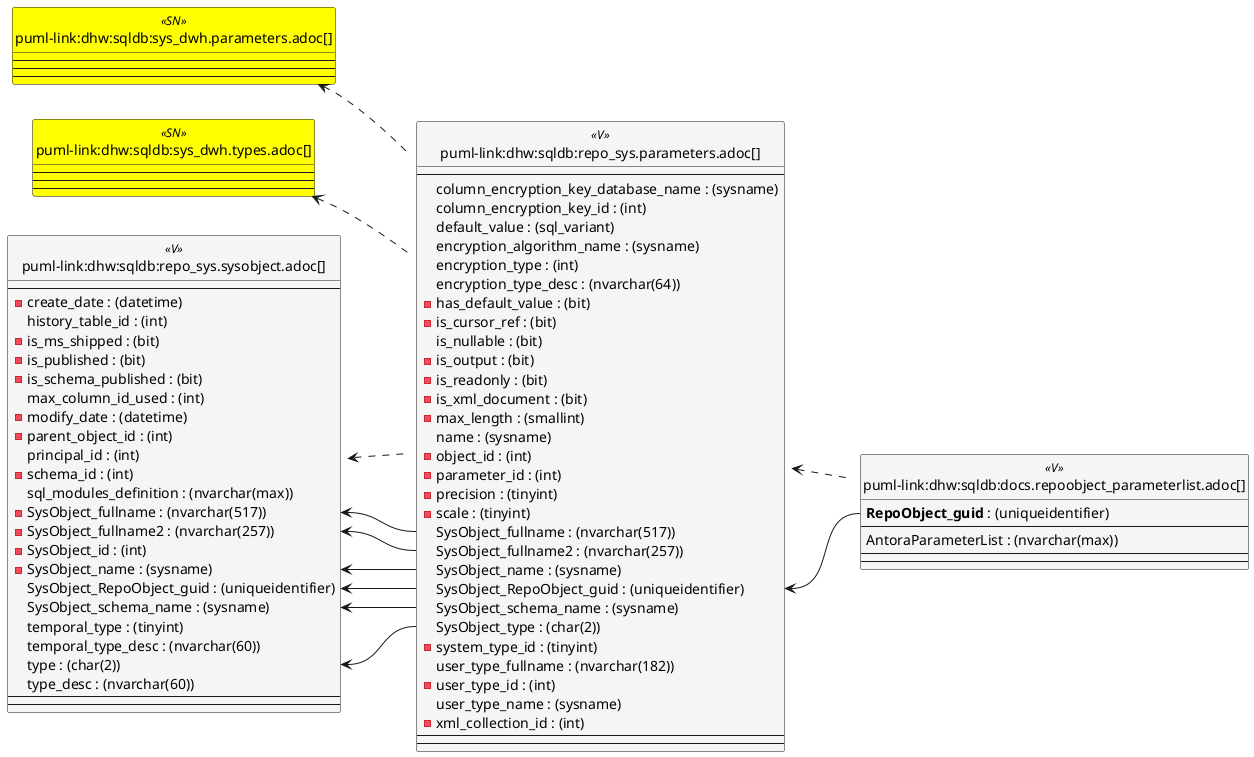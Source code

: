 @startuml
left to right direction
'top to bottom direction
hide circle
'avoide "." issues:
set namespaceSeparator none


skinparam class {
  BackgroundColor White
  BackgroundColor<<FN>> Yellow
  BackgroundColor<<FS>> Yellow
  BackgroundColor<<FT>> LightGray
  BackgroundColor<<IF>> Yellow
  BackgroundColor<<IS>> Yellow
  BackgroundColor<<P>> Aqua
  BackgroundColor<<PC>> Aqua
  BackgroundColor<<SN>> Yellow
  BackgroundColor<<SO>> SlateBlue
  BackgroundColor<<TF>> LightGray
  BackgroundColor<<TR>> Tomato
  BackgroundColor<<U>> White
  BackgroundColor<<V>> WhiteSmoke
  BackgroundColor<<X>> Aqua
  BackgroundColor<<external>> AliceBlue
}


entity "puml-link:dhw:sqldb:docs.repoobject_parameterlist.adoc[]" as docs.RepoObject_ParameterList << V >> {
  **RepoObject_guid** : (uniqueidentifier)
  --
  AntoraParameterList : (nvarchar(max))
  --
  --
}

entity "puml-link:dhw:sqldb:repo_sys.parameters.adoc[]" as repo_sys.parameters << V >> {
  --
  column_encryption_key_database_name : (sysname)
  column_encryption_key_id : (int)
  default_value : (sql_variant)
  encryption_algorithm_name : (sysname)
  encryption_type : (int)
  encryption_type_desc : (nvarchar(64))
  - has_default_value : (bit)
  - is_cursor_ref : (bit)
  is_nullable : (bit)
  - is_output : (bit)
  - is_readonly : (bit)
  - is_xml_document : (bit)
  - max_length : (smallint)
  name : (sysname)
  - object_id : (int)
  - parameter_id : (int)
  - precision : (tinyint)
  - scale : (tinyint)
  SysObject_fullname : (nvarchar(517))
  SysObject_fullname2 : (nvarchar(257))
  SysObject_name : (sysname)
  SysObject_RepoObject_guid : (uniqueidentifier)
  SysObject_schema_name : (sysname)
  SysObject_type : (char(2))
  - system_type_id : (tinyint)
  user_type_fullname : (nvarchar(182))
  - user_type_id : (int)
  user_type_name : (sysname)
  - xml_collection_id : (int)
  --
  --
}

entity "puml-link:dhw:sqldb:repo_sys.sysobject.adoc[]" as repo_sys.SysObject << V >> {
  --
  - create_date : (datetime)
  history_table_id : (int)
  - is_ms_shipped : (bit)
  - is_published : (bit)
  - is_schema_published : (bit)
  max_column_id_used : (int)
  - modify_date : (datetime)
  - parent_object_id : (int)
  principal_id : (int)
  - schema_id : (int)
  sql_modules_definition : (nvarchar(max))
  - SysObject_fullname : (nvarchar(517))
  - SysObject_fullname2 : (nvarchar(257))
  - SysObject_id : (int)
  - SysObject_name : (sysname)
  SysObject_RepoObject_guid : (uniqueidentifier)
  SysObject_schema_name : (sysname)
  temporal_type : (tinyint)
  temporal_type_desc : (nvarchar(60))
  type : (char(2))
  type_desc : (nvarchar(60))
  --
  --
}

entity "puml-link:dhw:sqldb:sys_dwh.parameters.adoc[]" as sys_dwh.parameters << SN >> {
  --
  --
  --
}

entity "puml-link:dhw:sqldb:sys_dwh.types.adoc[]" as sys_dwh.types << SN >> {
  --
  --
  --
}

repo_sys.parameters <.. docs.RepoObject_ParameterList
repo_sys.SysObject <.. repo_sys.parameters
sys_dwh.parameters <.. repo_sys.parameters
sys_dwh.types <.. repo_sys.parameters
"repo_sys.parameters::SysObject_RepoObject_guid" <-- "docs.RepoObject_ParameterList::RepoObject_guid"
"repo_sys.SysObject::SysObject_fullname" <-- "repo_sys.parameters::SysObject_fullname"
"repo_sys.SysObject::SysObject_fullname2" <-- "repo_sys.parameters::SysObject_fullname2"
"repo_sys.SysObject::SysObject_name" <-- "repo_sys.parameters::SysObject_name"
"repo_sys.SysObject::SysObject_RepoObject_guid" <-- "repo_sys.parameters::SysObject_RepoObject_guid"
"repo_sys.SysObject::SysObject_schema_name" <-- "repo_sys.parameters::SysObject_schema_name"
"repo_sys.SysObject::type" <-- "repo_sys.parameters::SysObject_type"
@enduml

